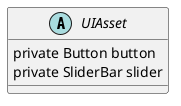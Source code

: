 @startuml
'https://plantuml.com/class-diagram

abstract class UIAsset {
    private Button button
    private SliderBar slider
}

@enduml